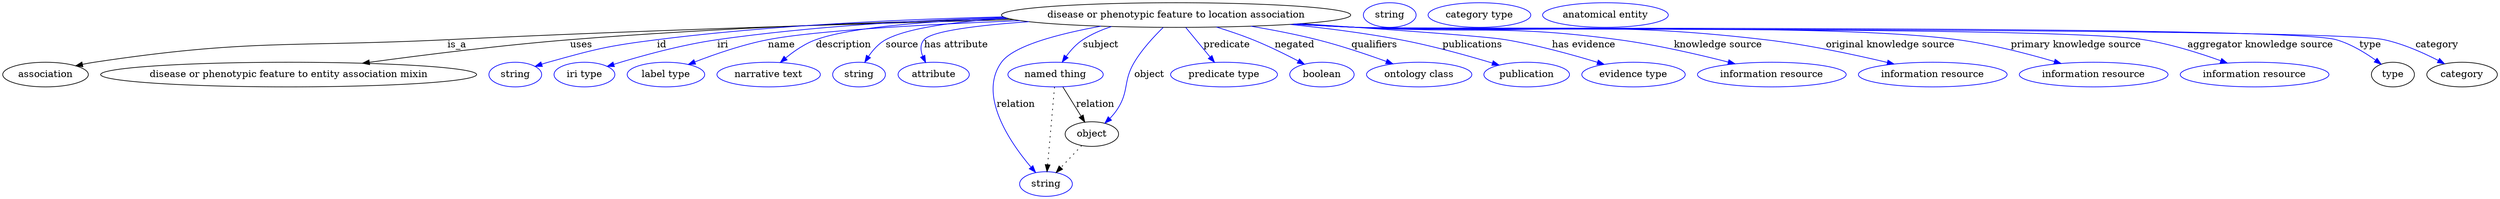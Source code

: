digraph {
	graph [bb="0,0,3640.7,283"];
	node [label="\N"];
	"disease or phenotypic feature to location association"	[height=0.5,
		label="disease or phenotypic feature to location association",
		pos="1712.4,265",
		width=7.0771];
	association	[height=0.5,
		pos="62.394,178",
		width=1.7332];
	"disease or phenotypic feature to location association" -> association	[label=is_a,
		lp="663.39,221.5",
		pos="e,106.72,190.7 1475.6,258.31 1260.1,252.63 933.3,242.77 649.39,229 420.31,217.89 361.25,229.8 134.39,196 128.62,195.14 122.62,194.05 \
116.66,192.83"];
	"disease or phenotypic feature to entity association mixin"	[height=0.5,
		pos="417.39,178",
		width=7.6188];
	"disease or phenotypic feature to location association" -> "disease or phenotypic feature to entity association mixin"	[label=uses,
		lp="844.89,221.5",
		pos="e,525.32,194.57 1468.7,259.69 1290.9,255.24 1044.5,246.39 828.39,229 729.35,221.03 617.43,207.09 535.42,195.95"];
	id	[color=blue,
		height=0.5,
		label=string,
		pos="748.39,178",
		width=1.0652];
	"disease or phenotypic feature to location association" -> id	[color=blue,
		label=id,
		lp="962.39,221.5",
		pos="e,777.38,189.98 1460.1,262.32 1312.5,258.85 1122.8,250.11 955.39,229 883.79,219.97 865.9,215.43 796.39,196 793.29,195.13 790.09,\
194.17 786.89,193.15",
		style=solid];
	iri	[color=blue,
		height=0.5,
		label="iri type",
		pos="849.39,178",
		width=1.2277];
	"disease or phenotypic feature to location association" -> iri	[color=blue,
		label=iri,
		lp="1051.4,221.5",
		pos="e,882.58,189.97 1462.4,261.44 1336.2,257.49 1181.1,248.56 1043.4,229 990.6,221.5 931.47,205.05 892.52,193.06",
		style=solid];
	name	[color=blue,
		height=0.5,
		label="label type",
		pos="968.39,178",
		width=1.5707];
	"disease or phenotypic feature to location association" -> name	[color=blue,
		label=name,
		lp="1137.4,221.5",
		pos="e,1001.2,192.8 1485.2,256.83 1347.7,251.28 1186,242.28 1117.4,229 1080.5,221.85 1040.1,207.89 1010.7,196.54",
		style=solid];
	description	[color=blue,
		height=0.5,
		label="narrative text",
		pos="1118.4,178",
		width=2.0943];
	"disease or phenotypic feature to location association" -> description	[color=blue,
		label=description,
		lp="1227.9,221.5",
		pos="e,1135.5,195.67 1465.5,260.5 1355.1,256.3 1238.4,247.44 1187.4,229 1171.3,223.2 1155.7,212.47 1143.5,202.43",
		style=solid];
	source	[color=blue,
		height=0.5,
		label=string,
		pos="1250.4,178",
		width=1.0652];
	"disease or phenotypic feature to location association" -> source	[color=blue,
		label=source,
		lp="1312.4,221.5",
		pos="e,1258.5,195.97 1505.9,254.43 1408.2,248.53 1308.4,239.99 1288.4,229 1278.3,223.44 1270,213.9 1263.8,204.63",
		style=solid];
	"has attribute"	[color=blue,
		height=0.5,
		label=attribute,
		pos="1358.4,178",
		width=1.4443];
	"disease or phenotypic feature to location association" -> "has attribute"	[color=blue,
		label="has attribute",
		lp="1391.4,221.5",
		pos="e,1346.6,195.68 1497.6,255.3 1423.5,250.07 1356.1,241.83 1344.4,229 1338.4,222.41 1339.1,213.46 1342.3,204.95",
		style=solid];
	subject	[color=blue,
		height=0.5,
		label="named thing",
		pos="1536.4,178",
		width=1.9318];
	"disease or phenotypic feature to location association" -> subject	[color=blue,
		label=subject,
		lp="1602.4,221.5",
		pos="e,1546.2,196.25 1618,248.19 1603.4,243.39 1589,237.14 1576.4,229 1566.8,222.78 1558.4,213.46 1551.9,204.55",
		style=solid];
	predicate	[color=blue,
		height=0.5,
		label="predicate type",
		pos="1782.4,178",
		width=2.1665];
	"disease or phenotypic feature to location association" -> predicate	[color=blue,
		label=predicate,
		lp="1786.4,221.5",
		pos="e,1768.5,195.89 1726.6,246.8 1736.8,234.39 1750.7,217.46 1762.1,203.62",
		style=solid];
	relation	[color=blue,
		height=0.5,
		label=string,
		pos="1522.4,18",
		width=1.0652];
	"disease or phenotypic feature to location association" -> relation	[color=blue,
		label=relation,
		lp="1478.4,134.5",
		pos="e,1507.2,35.033 1602.6,248.73 1541.8,237.71 1475,220.44 1457.4,196 1422.7,147.81 1469.8,79.011 1500.2,43.027",
		style=solid];
	negated	[color=blue,
		height=0.5,
		label=boolean,
		pos="1925.4,178",
		width=1.2999];
	"disease or phenotypic feature to location association" -> negated	[color=blue,
		label=negated,
		lp="1885.4,221.5",
		pos="e,1899.7,193.09 1771.4,247.45 1788.7,242.1 1807.5,235.78 1824.4,229 1847,219.93 1871.6,207.84 1890.8,197.82",
		style=solid];
	qualifiers	[color=blue,
		height=0.5,
		label="ontology class",
		pos="2066.4,178",
		width=2.1304];
	"disease or phenotypic feature to location association" -> qualifiers	[color=blue,
		label=qualifiers,
		lp="2001.9,221.5",
		pos="e,2028.2,193.74 1821.8,248.69 1853.2,243.42 1887.4,236.83 1918.4,229 1952.5,220.39 1990.1,207.65 2018.9,197.19",
		style=solid];
	publications	[color=blue,
		height=0.5,
		label=publication,
		pos="2223.4,178",
		width=1.7332];
	"disease or phenotypic feature to location association" -> publications	[color=blue,
		label=publications,
		lp="2145.4,221.5",
		pos="e,2183.3,191.89 1878.7,251.36 1930.4,246.04 1987.5,238.77 2039.4,229 2085.3,220.36 2136.6,206.03 2173.3,194.93",
		style=solid];
	"has evidence"	[color=blue,
		height=0.5,
		label="evidence type",
		pos="2379.4,178",
		width=2.0943];
	"disease or phenotypic feature to location association" -> "has evidence"	[color=blue,
		label="has evidence",
		lp="2307.9,221.5",
		pos="e,2336.7,192.97 1894.9,252.4 2018.3,244.26 2164,233.98 2193.4,229 2239.2,221.24 2290.2,207.16 2327.1,195.91",
		style=solid];
	"knowledge source"	[color=blue,
		height=0.5,
		label="information resource",
		pos="2581.4,178",
		width=3.015];
	"disease or phenotypic feature to location association" -> "knowledge source"	[color=blue,
		label="knowledge source",
		lp="2503.9,221.5",
		pos="e,2527.8,193.77 1890.6,252.11 1919.3,250.31 1948.7,248.55 1976.4,247 2146.1,237.54 2189.9,251.68 2358.4,229 2412.9,221.67 2473.7,\
207.63 2518,196.29",
		style=solid];
	"original knowledge source"	[color=blue,
		height=0.5,
		label="information resource",
		pos="2816.4,178",
		width=3.015];
	"disease or phenotypic feature to location association" -> "original knowledge source"	[color=blue,
		label="original knowledge source",
		lp="2754.4,221.5",
		pos="e,2760.1,193.4 1887.4,251.89 1917.1,250.08 1947.6,248.36 1976.4,247 2241.1,234.48 2309.2,259.71 2572.4,229 2633.3,221.9 2701.5,207.33 \
2750.3,195.75",
		style=solid];
	"primary knowledge source"	[color=blue,
		height=0.5,
		label="information resource",
		pos="3051.4,178",
		width=3.015];
	"disease or phenotypic feature to location association" -> "primary knowledge source"	[color=blue,
		label="primary knowledge source",
		lp="3025.4,221.5",
		pos="e,3003.7,194.2 1885.6,251.76 1915.8,249.93 1947,248.25 1976.4,247 2170.9,238.74 2659.4,254.89 2852.4,229 2900.9,222.49 2954.6,208.58 \
2994,197.07",
		style=solid];
	"aggregator knowledge source"	[color=blue,
		height=0.5,
		label="information resource",
		pos="3286.4,178",
		width=3.015];
	"disease or phenotypic feature to location association" -> "aggregator knowledge source"	[color=blue,
		label="aggregator knowledge source",
		lp="3294.9,221.5",
		pos="e,3246.5,194.78 1884.5,251.7 1915.1,249.86 1946.7,248.19 1976.4,247 2103.9,241.9 2998.4,249.01 3124.4,229 3163.1,222.85 3205.4,209.56 \
3237.1,198.23",
		style=solid];
	type	[height=0.5,
		pos="3488.4,178",
		width=0.86659];
	"disease or phenotypic feature to location association" -> type	[color=blue,
		label=type,
		lp="3455.4,221.5",
		pos="e,3471.2,193.11 1883.8,251.67 1914.6,249.82 1946.4,248.15 1976.4,247 2055.7,243.95 3329,250.74 3405.4,229 3426.4,223.01 3447.5,210.22 \
3463.1,199.08",
		style=solid];
	category	[height=0.5,
		pos="3589.4,178",
		width=1.4263];
	"disease or phenotypic feature to location association" -> category	[color=blue,
		label=category,
		lp="3552.9,221.5",
		pos="e,3563.7,193.86 1883.8,251.65 1914.6,249.81 1946.4,248.14 1976.4,247 2059.6,243.82 3394,246.58 3475.4,229 3503.3,222.97 3532.8,209.85 \
3554.8,198.56",
		style=solid];
	object	[height=0.5,
		pos="1589.4,91",
		width=1.0832];
	"disease or phenotypic feature to location association" -> object	[color=blue,
		label=object,
		lp="1673.4,178",
		pos="e,1608.5,106.91 1693.5,246.78 1680.2,233.87 1662.9,215.19 1651.4,196 1634.6,168.01 1644.3,154.28 1626.4,127 1623.4,122.49 1619.8,\
118.15 1616,114.15",
		style=solid];
	subject -> relation	[pos="e,1523.9,36.188 1534.9,159.79 1532.5,132.48 1527.7,78.994 1524.8,46.38",
		style=dotted];
	subject -> object	[label=relation,
		lp="1594.4,134.5",
		pos="e,1579,108.6 1547.1,159.8 1554.8,147.54 1565.2,130.87 1573.7,117.13"];
	association_type	[color=blue,
		height=0.5,
		label=string,
		pos="2023.4,265",
		width=1.0652];
	association_category	[color=blue,
		height=0.5,
		label="category type",
		pos="2154.4,265",
		width=2.0762];
	object -> relation	[pos="e,1537.2,34.713 1574.5,74.243 1565.6,64.775 1554.1,52.56 1544.1,42.024",
		style=dotted];
	"disease or phenotypic feature to location association_object"	[color=blue,
		height=0.5,
		label="anatomical entity",
		pos="2338.4,265",
		width=2.5456];
}
